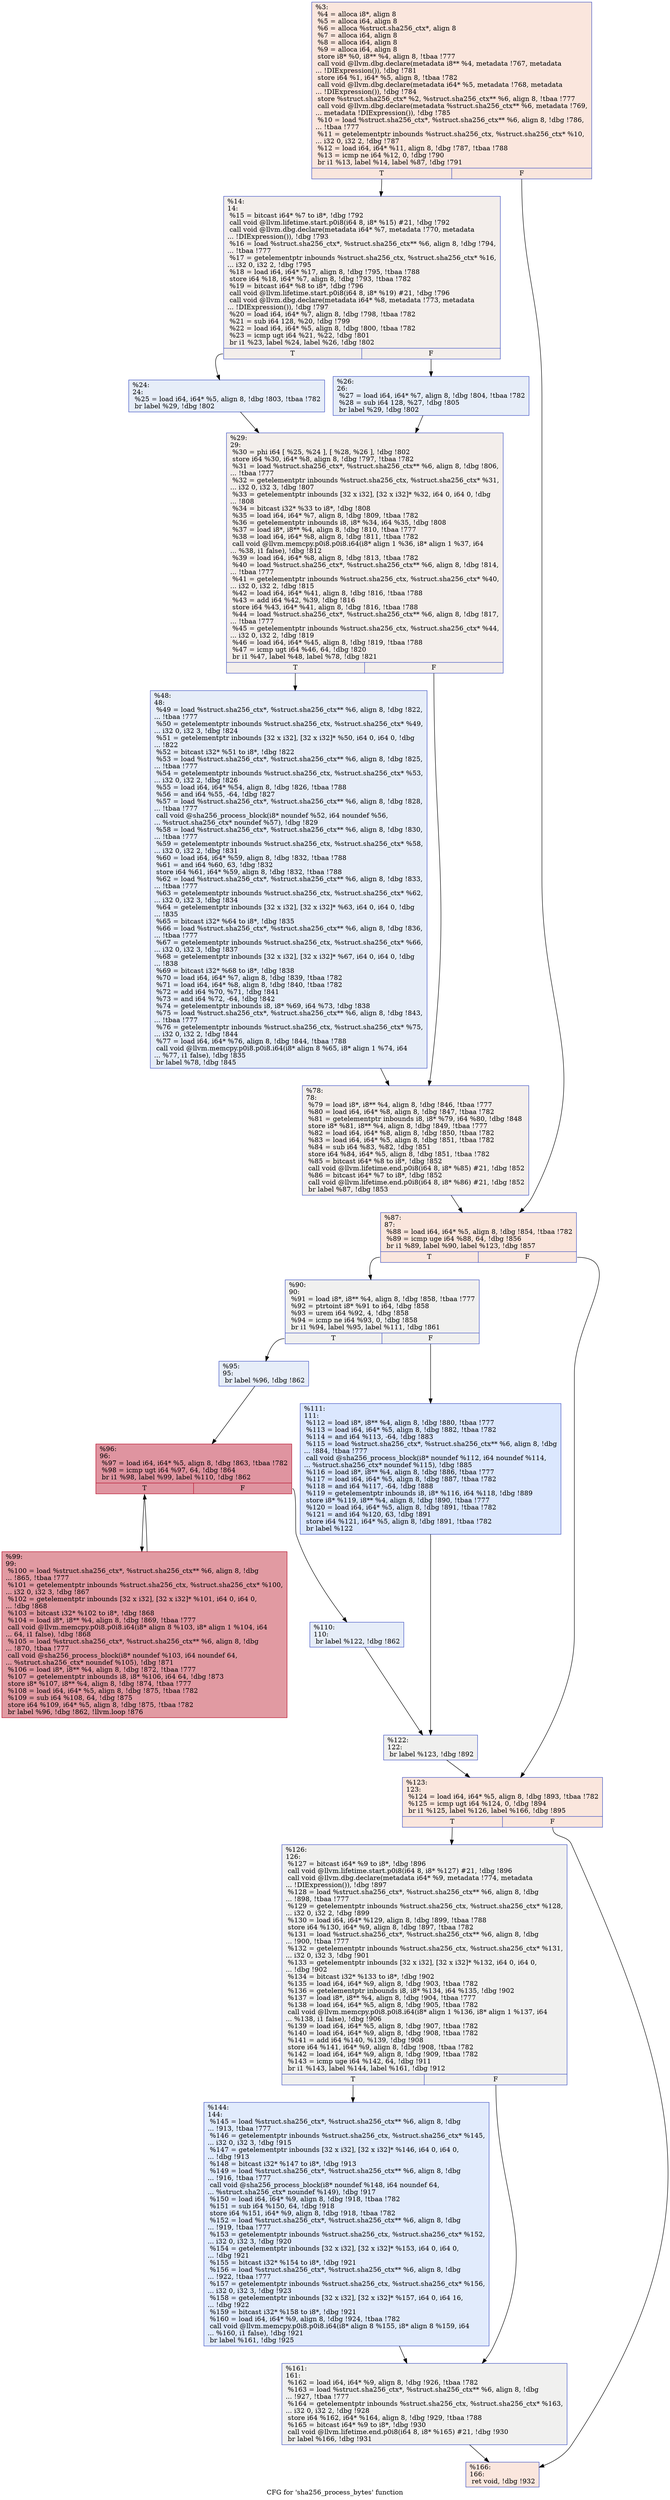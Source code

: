 digraph "CFG for 'sha256_process_bytes' function" {
	label="CFG for 'sha256_process_bytes' function";

	Node0xeca1e0 [shape=record,color="#3d50c3ff", style=filled, fillcolor="#f3c7b170",label="{%3:\l  %4 = alloca i8*, align 8\l  %5 = alloca i64, align 8\l  %6 = alloca %struct.sha256_ctx*, align 8\l  %7 = alloca i64, align 8\l  %8 = alloca i64, align 8\l  %9 = alloca i64, align 8\l  store i8* %0, i8** %4, align 8, !tbaa !777\l  call void @llvm.dbg.declare(metadata i8** %4, metadata !767, metadata\l... !DIExpression()), !dbg !781\l  store i64 %1, i64* %5, align 8, !tbaa !782\l  call void @llvm.dbg.declare(metadata i64* %5, metadata !768, metadata\l... !DIExpression()), !dbg !784\l  store %struct.sha256_ctx* %2, %struct.sha256_ctx** %6, align 8, !tbaa !777\l  call void @llvm.dbg.declare(metadata %struct.sha256_ctx** %6, metadata !769,\l... metadata !DIExpression()), !dbg !785\l  %10 = load %struct.sha256_ctx*, %struct.sha256_ctx** %6, align 8, !dbg !786,\l... !tbaa !777\l  %11 = getelementptr inbounds %struct.sha256_ctx, %struct.sha256_ctx* %10,\l... i32 0, i32 2, !dbg !787\l  %12 = load i64, i64* %11, align 8, !dbg !787, !tbaa !788\l  %13 = icmp ne i64 %12, 0, !dbg !790\l  br i1 %13, label %14, label %87, !dbg !791\l|{<s0>T|<s1>F}}"];
	Node0xeca1e0:s0 -> Node0xecb8a0;
	Node0xeca1e0:s1 -> Node0xecba80;
	Node0xecb8a0 [shape=record,color="#3d50c3ff", style=filled, fillcolor="#e5d8d170",label="{%14:\l14:                                               \l  %15 = bitcast i64* %7 to i8*, !dbg !792\l  call void @llvm.lifetime.start.p0i8(i64 8, i8* %15) #21, !dbg !792\l  call void @llvm.dbg.declare(metadata i64* %7, metadata !770, metadata\l... !DIExpression()), !dbg !793\l  %16 = load %struct.sha256_ctx*, %struct.sha256_ctx** %6, align 8, !dbg !794,\l... !tbaa !777\l  %17 = getelementptr inbounds %struct.sha256_ctx, %struct.sha256_ctx* %16,\l... i32 0, i32 2, !dbg !795\l  %18 = load i64, i64* %17, align 8, !dbg !795, !tbaa !788\l  store i64 %18, i64* %7, align 8, !dbg !793, !tbaa !782\l  %19 = bitcast i64* %8 to i8*, !dbg !796\l  call void @llvm.lifetime.start.p0i8(i64 8, i8* %19) #21, !dbg !796\l  call void @llvm.dbg.declare(metadata i64* %8, metadata !773, metadata\l... !DIExpression()), !dbg !797\l  %20 = load i64, i64* %7, align 8, !dbg !798, !tbaa !782\l  %21 = sub i64 128, %20, !dbg !799\l  %22 = load i64, i64* %5, align 8, !dbg !800, !tbaa !782\l  %23 = icmp ugt i64 %21, %22, !dbg !801\l  br i1 %23, label %24, label %26, !dbg !802\l|{<s0>T|<s1>F}}"];
	Node0xecb8a0:s0 -> Node0xecb8f0;
	Node0xecb8a0:s1 -> Node0xecb940;
	Node0xecb8f0 [shape=record,color="#3d50c3ff", style=filled, fillcolor="#c7d7f070",label="{%24:\l24:                                               \l  %25 = load i64, i64* %5, align 8, !dbg !803, !tbaa !782\l  br label %29, !dbg !802\l}"];
	Node0xecb8f0 -> Node0xecb990;
	Node0xecb940 [shape=record,color="#3d50c3ff", style=filled, fillcolor="#c7d7f070",label="{%26:\l26:                                               \l  %27 = load i64, i64* %7, align 8, !dbg !804, !tbaa !782\l  %28 = sub i64 128, %27, !dbg !805\l  br label %29, !dbg !802\l}"];
	Node0xecb940 -> Node0xecb990;
	Node0xecb990 [shape=record,color="#3d50c3ff", style=filled, fillcolor="#e5d8d170",label="{%29:\l29:                                               \l  %30 = phi i64 [ %25, %24 ], [ %28, %26 ], !dbg !802\l  store i64 %30, i64* %8, align 8, !dbg !797, !tbaa !782\l  %31 = load %struct.sha256_ctx*, %struct.sha256_ctx** %6, align 8, !dbg !806,\l... !tbaa !777\l  %32 = getelementptr inbounds %struct.sha256_ctx, %struct.sha256_ctx* %31,\l... i32 0, i32 3, !dbg !807\l  %33 = getelementptr inbounds [32 x i32], [32 x i32]* %32, i64 0, i64 0, !dbg\l... !808\l  %34 = bitcast i32* %33 to i8*, !dbg !808\l  %35 = load i64, i64* %7, align 8, !dbg !809, !tbaa !782\l  %36 = getelementptr inbounds i8, i8* %34, i64 %35, !dbg !808\l  %37 = load i8*, i8** %4, align 8, !dbg !810, !tbaa !777\l  %38 = load i64, i64* %8, align 8, !dbg !811, !tbaa !782\l  call void @llvm.memcpy.p0i8.p0i8.i64(i8* align 1 %36, i8* align 1 %37, i64\l... %38, i1 false), !dbg !812\l  %39 = load i64, i64* %8, align 8, !dbg !813, !tbaa !782\l  %40 = load %struct.sha256_ctx*, %struct.sha256_ctx** %6, align 8, !dbg !814,\l... !tbaa !777\l  %41 = getelementptr inbounds %struct.sha256_ctx, %struct.sha256_ctx* %40,\l... i32 0, i32 2, !dbg !815\l  %42 = load i64, i64* %41, align 8, !dbg !816, !tbaa !788\l  %43 = add i64 %42, %39, !dbg !816\l  store i64 %43, i64* %41, align 8, !dbg !816, !tbaa !788\l  %44 = load %struct.sha256_ctx*, %struct.sha256_ctx** %6, align 8, !dbg !817,\l... !tbaa !777\l  %45 = getelementptr inbounds %struct.sha256_ctx, %struct.sha256_ctx* %44,\l... i32 0, i32 2, !dbg !819\l  %46 = load i64, i64* %45, align 8, !dbg !819, !tbaa !788\l  %47 = icmp ugt i64 %46, 64, !dbg !820\l  br i1 %47, label %48, label %78, !dbg !821\l|{<s0>T|<s1>F}}"];
	Node0xecb990:s0 -> Node0xecb9e0;
	Node0xecb990:s1 -> Node0xecba30;
	Node0xecb9e0 [shape=record,color="#3d50c3ff", style=filled, fillcolor="#c7d7f070",label="{%48:\l48:                                               \l  %49 = load %struct.sha256_ctx*, %struct.sha256_ctx** %6, align 8, !dbg !822,\l... !tbaa !777\l  %50 = getelementptr inbounds %struct.sha256_ctx, %struct.sha256_ctx* %49,\l... i32 0, i32 3, !dbg !824\l  %51 = getelementptr inbounds [32 x i32], [32 x i32]* %50, i64 0, i64 0, !dbg\l... !822\l  %52 = bitcast i32* %51 to i8*, !dbg !822\l  %53 = load %struct.sha256_ctx*, %struct.sha256_ctx** %6, align 8, !dbg !825,\l... !tbaa !777\l  %54 = getelementptr inbounds %struct.sha256_ctx, %struct.sha256_ctx* %53,\l... i32 0, i32 2, !dbg !826\l  %55 = load i64, i64* %54, align 8, !dbg !826, !tbaa !788\l  %56 = and i64 %55, -64, !dbg !827\l  %57 = load %struct.sha256_ctx*, %struct.sha256_ctx** %6, align 8, !dbg !828,\l... !tbaa !777\l  call void @sha256_process_block(i8* noundef %52, i64 noundef %56,\l... %struct.sha256_ctx* noundef %57), !dbg !829\l  %58 = load %struct.sha256_ctx*, %struct.sha256_ctx** %6, align 8, !dbg !830,\l... !tbaa !777\l  %59 = getelementptr inbounds %struct.sha256_ctx, %struct.sha256_ctx* %58,\l... i32 0, i32 2, !dbg !831\l  %60 = load i64, i64* %59, align 8, !dbg !832, !tbaa !788\l  %61 = and i64 %60, 63, !dbg !832\l  store i64 %61, i64* %59, align 8, !dbg !832, !tbaa !788\l  %62 = load %struct.sha256_ctx*, %struct.sha256_ctx** %6, align 8, !dbg !833,\l... !tbaa !777\l  %63 = getelementptr inbounds %struct.sha256_ctx, %struct.sha256_ctx* %62,\l... i32 0, i32 3, !dbg !834\l  %64 = getelementptr inbounds [32 x i32], [32 x i32]* %63, i64 0, i64 0, !dbg\l... !835\l  %65 = bitcast i32* %64 to i8*, !dbg !835\l  %66 = load %struct.sha256_ctx*, %struct.sha256_ctx** %6, align 8, !dbg !836,\l... !tbaa !777\l  %67 = getelementptr inbounds %struct.sha256_ctx, %struct.sha256_ctx* %66,\l... i32 0, i32 3, !dbg !837\l  %68 = getelementptr inbounds [32 x i32], [32 x i32]* %67, i64 0, i64 0, !dbg\l... !838\l  %69 = bitcast i32* %68 to i8*, !dbg !838\l  %70 = load i64, i64* %7, align 8, !dbg !839, !tbaa !782\l  %71 = load i64, i64* %8, align 8, !dbg !840, !tbaa !782\l  %72 = add i64 %70, %71, !dbg !841\l  %73 = and i64 %72, -64, !dbg !842\l  %74 = getelementptr inbounds i8, i8* %69, i64 %73, !dbg !838\l  %75 = load %struct.sha256_ctx*, %struct.sha256_ctx** %6, align 8, !dbg !843,\l... !tbaa !777\l  %76 = getelementptr inbounds %struct.sha256_ctx, %struct.sha256_ctx* %75,\l... i32 0, i32 2, !dbg !844\l  %77 = load i64, i64* %76, align 8, !dbg !844, !tbaa !788\l  call void @llvm.memcpy.p0i8.p0i8.i64(i8* align 8 %65, i8* align 1 %74, i64\l... %77, i1 false), !dbg !835\l  br label %78, !dbg !845\l}"];
	Node0xecb9e0 -> Node0xecba30;
	Node0xecba30 [shape=record,color="#3d50c3ff", style=filled, fillcolor="#e5d8d170",label="{%78:\l78:                                               \l  %79 = load i8*, i8** %4, align 8, !dbg !846, !tbaa !777\l  %80 = load i64, i64* %8, align 8, !dbg !847, !tbaa !782\l  %81 = getelementptr inbounds i8, i8* %79, i64 %80, !dbg !848\l  store i8* %81, i8** %4, align 8, !dbg !849, !tbaa !777\l  %82 = load i64, i64* %8, align 8, !dbg !850, !tbaa !782\l  %83 = load i64, i64* %5, align 8, !dbg !851, !tbaa !782\l  %84 = sub i64 %83, %82, !dbg !851\l  store i64 %84, i64* %5, align 8, !dbg !851, !tbaa !782\l  %85 = bitcast i64* %8 to i8*, !dbg !852\l  call void @llvm.lifetime.end.p0i8(i64 8, i8* %85) #21, !dbg !852\l  %86 = bitcast i64* %7 to i8*, !dbg !852\l  call void @llvm.lifetime.end.p0i8(i64 8, i8* %86) #21, !dbg !852\l  br label %87, !dbg !853\l}"];
	Node0xecba30 -> Node0xecba80;
	Node0xecba80 [shape=record,color="#3d50c3ff", style=filled, fillcolor="#f3c7b170",label="{%87:\l87:                                               \l  %88 = load i64, i64* %5, align 8, !dbg !854, !tbaa !782\l  %89 = icmp uge i64 %88, 64, !dbg !856\l  br i1 %89, label %90, label %123, !dbg !857\l|{<s0>T|<s1>F}}"];
	Node0xecba80:s0 -> Node0xecbad0;
	Node0xecba80:s1 -> Node0xecbd00;
	Node0xecbad0 [shape=record,color="#3d50c3ff", style=filled, fillcolor="#dedcdb70",label="{%90:\l90:                                               \l  %91 = load i8*, i8** %4, align 8, !dbg !858, !tbaa !777\l  %92 = ptrtoint i8* %91 to i64, !dbg !858\l  %93 = urem i64 %92, 4, !dbg !858\l  %94 = icmp ne i64 %93, 0, !dbg !858\l  br i1 %94, label %95, label %111, !dbg !861\l|{<s0>T|<s1>F}}"];
	Node0xecbad0:s0 -> Node0xecbb20;
	Node0xecbad0:s1 -> Node0xecbc60;
	Node0xecbb20 [shape=record,color="#3d50c3ff", style=filled, fillcolor="#c7d7f070",label="{%95:\l95:                                               \l  br label %96, !dbg !862\l}"];
	Node0xecbb20 -> Node0xecbb70;
	Node0xecbb70 [shape=record,color="#b70d28ff", style=filled, fillcolor="#b70d2870",label="{%96:\l96:                                               \l  %97 = load i64, i64* %5, align 8, !dbg !863, !tbaa !782\l  %98 = icmp ugt i64 %97, 64, !dbg !864\l  br i1 %98, label %99, label %110, !dbg !862\l|{<s0>T|<s1>F}}"];
	Node0xecbb70:s0 -> Node0xecbbc0;
	Node0xecbb70:s1 -> Node0xecbc10;
	Node0xecbbc0 [shape=record,color="#b70d28ff", style=filled, fillcolor="#bb1b2c70",label="{%99:\l99:                                               \l  %100 = load %struct.sha256_ctx*, %struct.sha256_ctx** %6, align 8, !dbg\l... !865, !tbaa !777\l  %101 = getelementptr inbounds %struct.sha256_ctx, %struct.sha256_ctx* %100,\l... i32 0, i32 3, !dbg !867\l  %102 = getelementptr inbounds [32 x i32], [32 x i32]* %101, i64 0, i64 0,\l... !dbg !868\l  %103 = bitcast i32* %102 to i8*, !dbg !868\l  %104 = load i8*, i8** %4, align 8, !dbg !869, !tbaa !777\l  call void @llvm.memcpy.p0i8.p0i8.i64(i8* align 8 %103, i8* align 1 %104, i64\l... 64, i1 false), !dbg !868\l  %105 = load %struct.sha256_ctx*, %struct.sha256_ctx** %6, align 8, !dbg\l... !870, !tbaa !777\l  call void @sha256_process_block(i8* noundef %103, i64 noundef 64,\l... %struct.sha256_ctx* noundef %105), !dbg !871\l  %106 = load i8*, i8** %4, align 8, !dbg !872, !tbaa !777\l  %107 = getelementptr inbounds i8, i8* %106, i64 64, !dbg !873\l  store i8* %107, i8** %4, align 8, !dbg !874, !tbaa !777\l  %108 = load i64, i64* %5, align 8, !dbg !875, !tbaa !782\l  %109 = sub i64 %108, 64, !dbg !875\l  store i64 %109, i64* %5, align 8, !dbg !875, !tbaa !782\l  br label %96, !dbg !862, !llvm.loop !876\l}"];
	Node0xecbbc0 -> Node0xecbb70;
	Node0xecbc10 [shape=record,color="#3d50c3ff", style=filled, fillcolor="#c7d7f070",label="{%110:\l110:                                              \l  br label %122, !dbg !862\l}"];
	Node0xecbc10 -> Node0xecbcb0;
	Node0xecbc60 [shape=record,color="#3d50c3ff", style=filled, fillcolor="#aec9fc70",label="{%111:\l111:                                              \l  %112 = load i8*, i8** %4, align 8, !dbg !880, !tbaa !777\l  %113 = load i64, i64* %5, align 8, !dbg !882, !tbaa !782\l  %114 = and i64 %113, -64, !dbg !883\l  %115 = load %struct.sha256_ctx*, %struct.sha256_ctx** %6, align 8, !dbg\l... !884, !tbaa !777\l  call void @sha256_process_block(i8* noundef %112, i64 noundef %114,\l... %struct.sha256_ctx* noundef %115), !dbg !885\l  %116 = load i8*, i8** %4, align 8, !dbg !886, !tbaa !777\l  %117 = load i64, i64* %5, align 8, !dbg !887, !tbaa !782\l  %118 = and i64 %117, -64, !dbg !888\l  %119 = getelementptr inbounds i8, i8* %116, i64 %118, !dbg !889\l  store i8* %119, i8** %4, align 8, !dbg !890, !tbaa !777\l  %120 = load i64, i64* %5, align 8, !dbg !891, !tbaa !782\l  %121 = and i64 %120, 63, !dbg !891\l  store i64 %121, i64* %5, align 8, !dbg !891, !tbaa !782\l  br label %122\l}"];
	Node0xecbc60 -> Node0xecbcb0;
	Node0xecbcb0 [shape=record,color="#3d50c3ff", style=filled, fillcolor="#dedcdb70",label="{%122:\l122:                                              \l  br label %123, !dbg !892\l}"];
	Node0xecbcb0 -> Node0xecbd00;
	Node0xecbd00 [shape=record,color="#3d50c3ff", style=filled, fillcolor="#f3c7b170",label="{%123:\l123:                                              \l  %124 = load i64, i64* %5, align 8, !dbg !893, !tbaa !782\l  %125 = icmp ugt i64 %124, 0, !dbg !894\l  br i1 %125, label %126, label %166, !dbg !895\l|{<s0>T|<s1>F}}"];
	Node0xecbd00:s0 -> Node0xecbd50;
	Node0xecbd00:s1 -> Node0xecbe40;
	Node0xecbd50 [shape=record,color="#3d50c3ff", style=filled, fillcolor="#dedcdb70",label="{%126:\l126:                                              \l  %127 = bitcast i64* %9 to i8*, !dbg !896\l  call void @llvm.lifetime.start.p0i8(i64 8, i8* %127) #21, !dbg !896\l  call void @llvm.dbg.declare(metadata i64* %9, metadata !774, metadata\l... !DIExpression()), !dbg !897\l  %128 = load %struct.sha256_ctx*, %struct.sha256_ctx** %6, align 8, !dbg\l... !898, !tbaa !777\l  %129 = getelementptr inbounds %struct.sha256_ctx, %struct.sha256_ctx* %128,\l... i32 0, i32 2, !dbg !899\l  %130 = load i64, i64* %129, align 8, !dbg !899, !tbaa !788\l  store i64 %130, i64* %9, align 8, !dbg !897, !tbaa !782\l  %131 = load %struct.sha256_ctx*, %struct.sha256_ctx** %6, align 8, !dbg\l... !900, !tbaa !777\l  %132 = getelementptr inbounds %struct.sha256_ctx, %struct.sha256_ctx* %131,\l... i32 0, i32 3, !dbg !901\l  %133 = getelementptr inbounds [32 x i32], [32 x i32]* %132, i64 0, i64 0,\l... !dbg !902\l  %134 = bitcast i32* %133 to i8*, !dbg !902\l  %135 = load i64, i64* %9, align 8, !dbg !903, !tbaa !782\l  %136 = getelementptr inbounds i8, i8* %134, i64 %135, !dbg !902\l  %137 = load i8*, i8** %4, align 8, !dbg !904, !tbaa !777\l  %138 = load i64, i64* %5, align 8, !dbg !905, !tbaa !782\l  call void @llvm.memcpy.p0i8.p0i8.i64(i8* align 1 %136, i8* align 1 %137, i64\l... %138, i1 false), !dbg !906\l  %139 = load i64, i64* %5, align 8, !dbg !907, !tbaa !782\l  %140 = load i64, i64* %9, align 8, !dbg !908, !tbaa !782\l  %141 = add i64 %140, %139, !dbg !908\l  store i64 %141, i64* %9, align 8, !dbg !908, !tbaa !782\l  %142 = load i64, i64* %9, align 8, !dbg !909, !tbaa !782\l  %143 = icmp uge i64 %142, 64, !dbg !911\l  br i1 %143, label %144, label %161, !dbg !912\l|{<s0>T|<s1>F}}"];
	Node0xecbd50:s0 -> Node0xecbda0;
	Node0xecbd50:s1 -> Node0xecbdf0;
	Node0xecbda0 [shape=record,color="#3d50c3ff", style=filled, fillcolor="#bbd1f870",label="{%144:\l144:                                              \l  %145 = load %struct.sha256_ctx*, %struct.sha256_ctx** %6, align 8, !dbg\l... !913, !tbaa !777\l  %146 = getelementptr inbounds %struct.sha256_ctx, %struct.sha256_ctx* %145,\l... i32 0, i32 3, !dbg !915\l  %147 = getelementptr inbounds [32 x i32], [32 x i32]* %146, i64 0, i64 0,\l... !dbg !913\l  %148 = bitcast i32* %147 to i8*, !dbg !913\l  %149 = load %struct.sha256_ctx*, %struct.sha256_ctx** %6, align 8, !dbg\l... !916, !tbaa !777\l  call void @sha256_process_block(i8* noundef %148, i64 noundef 64,\l... %struct.sha256_ctx* noundef %149), !dbg !917\l  %150 = load i64, i64* %9, align 8, !dbg !918, !tbaa !782\l  %151 = sub i64 %150, 64, !dbg !918\l  store i64 %151, i64* %9, align 8, !dbg !918, !tbaa !782\l  %152 = load %struct.sha256_ctx*, %struct.sha256_ctx** %6, align 8, !dbg\l... !919, !tbaa !777\l  %153 = getelementptr inbounds %struct.sha256_ctx, %struct.sha256_ctx* %152,\l... i32 0, i32 3, !dbg !920\l  %154 = getelementptr inbounds [32 x i32], [32 x i32]* %153, i64 0, i64 0,\l... !dbg !921\l  %155 = bitcast i32* %154 to i8*, !dbg !921\l  %156 = load %struct.sha256_ctx*, %struct.sha256_ctx** %6, align 8, !dbg\l... !922, !tbaa !777\l  %157 = getelementptr inbounds %struct.sha256_ctx, %struct.sha256_ctx* %156,\l... i32 0, i32 3, !dbg !923\l  %158 = getelementptr inbounds [32 x i32], [32 x i32]* %157, i64 0, i64 16,\l... !dbg !922\l  %159 = bitcast i32* %158 to i8*, !dbg !921\l  %160 = load i64, i64* %9, align 8, !dbg !924, !tbaa !782\l  call void @llvm.memcpy.p0i8.p0i8.i64(i8* align 8 %155, i8* align 8 %159, i64\l... %160, i1 false), !dbg !921\l  br label %161, !dbg !925\l}"];
	Node0xecbda0 -> Node0xecbdf0;
	Node0xecbdf0 [shape=record,color="#3d50c3ff", style=filled, fillcolor="#dedcdb70",label="{%161:\l161:                                              \l  %162 = load i64, i64* %9, align 8, !dbg !926, !tbaa !782\l  %163 = load %struct.sha256_ctx*, %struct.sha256_ctx** %6, align 8, !dbg\l... !927, !tbaa !777\l  %164 = getelementptr inbounds %struct.sha256_ctx, %struct.sha256_ctx* %163,\l... i32 0, i32 2, !dbg !928\l  store i64 %162, i64* %164, align 8, !dbg !929, !tbaa !788\l  %165 = bitcast i64* %9 to i8*, !dbg !930\l  call void @llvm.lifetime.end.p0i8(i64 8, i8* %165) #21, !dbg !930\l  br label %166, !dbg !931\l}"];
	Node0xecbdf0 -> Node0xecbe40;
	Node0xecbe40 [shape=record,color="#3d50c3ff", style=filled, fillcolor="#f3c7b170",label="{%166:\l166:                                              \l  ret void, !dbg !932\l}"];
}
